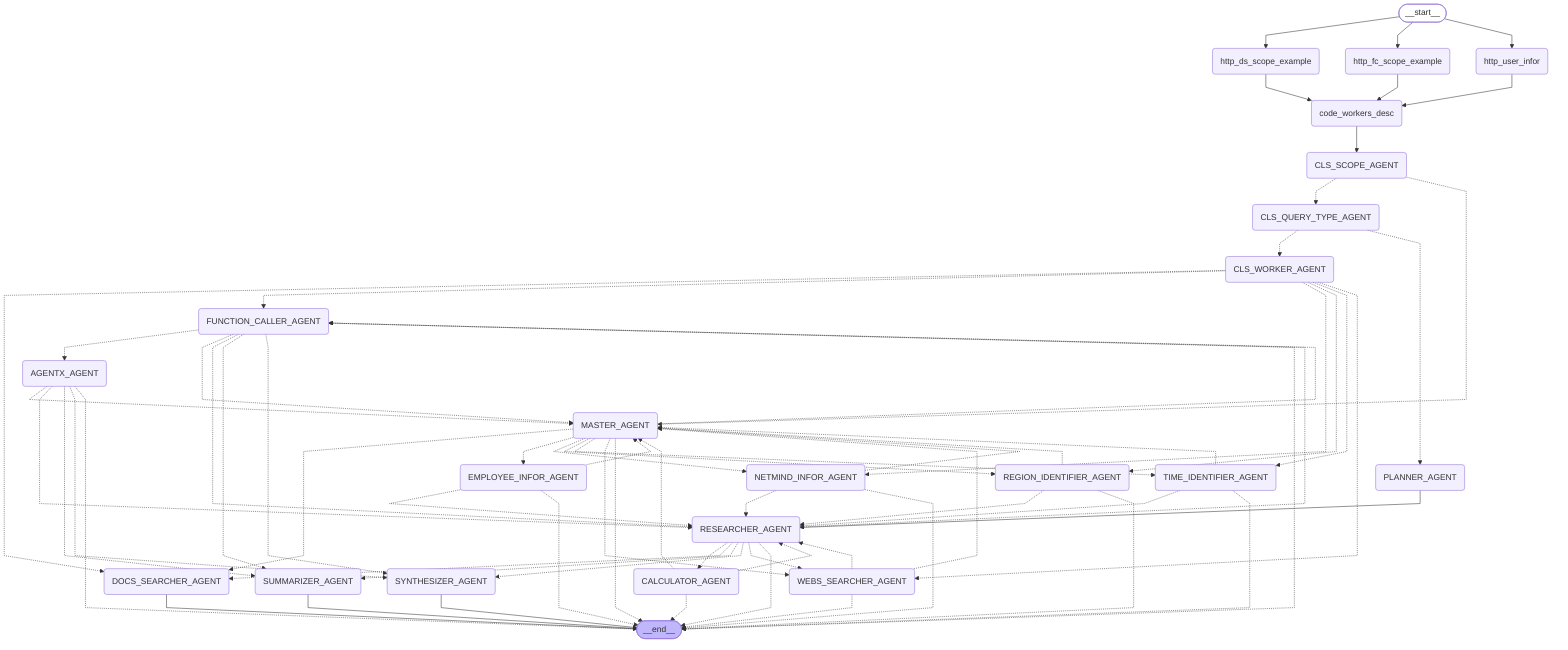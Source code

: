---
config:
  flowchart:
    curve: linear
---
graph TD;
	__start__([<p>__start__</p>]):::first
	http_user_infor(http_user_infor)
	http_fc_scope_example(http_fc_scope_example)
	http_ds_scope_example(http_ds_scope_example)
	code_workers_desc(code_workers_desc)
	CLS_SCOPE_AGENT(CLS_SCOPE_AGENT)
	CLS_QUERY_TYPE_AGENT(CLS_QUERY_TYPE_AGENT)
	CLS_WORKER_AGENT(CLS_WORKER_AGENT)
	PLANNER_AGENT(PLANNER_AGENT)
	RESEARCHER_AGENT(RESEARCHER_AGENT)
	MASTER_AGENT(MASTER_AGENT)
	FUNCTION_CALLER_AGENT(FUNCTION_CALLER_AGENT)
	DOCS_SEARCHER_AGENT(DOCS_SEARCHER_AGENT)
	WEBS_SEARCHER_AGENT(WEBS_SEARCHER_AGENT)
	NETMIND_INFOR_AGENT(NETMIND_INFOR_AGENT)
	REGION_IDENTIFIER_AGENT(REGION_IDENTIFIER_AGENT)
	TIME_IDENTIFIER_AGENT(TIME_IDENTIFIER_AGENT)
	EMPLOYEE_INFOR_AGENT(EMPLOYEE_INFOR_AGENT)
	CALCULATOR_AGENT(CALCULATOR_AGENT)
	AGENTX_AGENT(AGENTX_AGENT)
	SYNTHESIZER_AGENT(SYNTHESIZER_AGENT)
	SUMMARIZER_AGENT(SUMMARIZER_AGENT)
	__end__([<p>__end__</p>]):::last
	AGENTX_AGENT -.-> MASTER_AGENT;
	AGENTX_AGENT -.-> RESEARCHER_AGENT;
	AGENTX_AGENT -.-> SUMMARIZER_AGENT;
	AGENTX_AGENT -.-> SYNTHESIZER_AGENT;
	AGENTX_AGENT -.-> __end__;
	CALCULATOR_AGENT -.-> MASTER_AGENT;
	CALCULATOR_AGENT -.-> RESEARCHER_AGENT;
	CALCULATOR_AGENT -.-> __end__;
	CLS_QUERY_TYPE_AGENT -.-> CLS_WORKER_AGENT;
	CLS_QUERY_TYPE_AGENT -.-> PLANNER_AGENT;
	CLS_SCOPE_AGENT -.-> CLS_QUERY_TYPE_AGENT;
	CLS_SCOPE_AGENT -.-> MASTER_AGENT;
	CLS_WORKER_AGENT -.-> DOCS_SEARCHER_AGENT;
	CLS_WORKER_AGENT -.-> FUNCTION_CALLER_AGENT;
	CLS_WORKER_AGENT -.-> NETMIND_INFOR_AGENT;
	CLS_WORKER_AGENT -.-> REGION_IDENTIFIER_AGENT;
	CLS_WORKER_AGENT -.-> TIME_IDENTIFIER_AGENT;
	CLS_WORKER_AGENT -.-> WEBS_SEARCHER_AGENT;
	EMPLOYEE_INFOR_AGENT -.-> MASTER_AGENT;
	EMPLOYEE_INFOR_AGENT -.-> RESEARCHER_AGENT;
	EMPLOYEE_INFOR_AGENT -.-> __end__;
	FUNCTION_CALLER_AGENT -.-> AGENTX_AGENT;
	FUNCTION_CALLER_AGENT -.-> MASTER_AGENT;
	FUNCTION_CALLER_AGENT -.-> RESEARCHER_AGENT;
	FUNCTION_CALLER_AGENT -.-> SUMMARIZER_AGENT;
	FUNCTION_CALLER_AGENT -.-> SYNTHESIZER_AGENT;
	FUNCTION_CALLER_AGENT -.-> __end__;
	MASTER_AGENT -.-> DOCS_SEARCHER_AGENT;
	MASTER_AGENT -.-> EMPLOYEE_INFOR_AGENT;
	MASTER_AGENT -.-> FUNCTION_CALLER_AGENT;
	MASTER_AGENT -.-> NETMIND_INFOR_AGENT;
	MASTER_AGENT -.-> REGION_IDENTIFIER_AGENT;
	MASTER_AGENT -.-> TIME_IDENTIFIER_AGENT;
	MASTER_AGENT -.-> WEBS_SEARCHER_AGENT;
	MASTER_AGENT -.-> __end__;
	NETMIND_INFOR_AGENT -.-> MASTER_AGENT;
	NETMIND_INFOR_AGENT -.-> RESEARCHER_AGENT;
	NETMIND_INFOR_AGENT -.-> __end__;
	PLANNER_AGENT --> RESEARCHER_AGENT;
	REGION_IDENTIFIER_AGENT -.-> MASTER_AGENT;
	REGION_IDENTIFIER_AGENT -.-> RESEARCHER_AGENT;
	REGION_IDENTIFIER_AGENT -.-> __end__;
	RESEARCHER_AGENT -.-> CALCULATOR_AGENT;
	RESEARCHER_AGENT -.-> DOCS_SEARCHER_AGENT;
	RESEARCHER_AGENT -.-> FUNCTION_CALLER_AGENT;
	RESEARCHER_AGENT -.-> SUMMARIZER_AGENT;
	RESEARCHER_AGENT -.-> SYNTHESIZER_AGENT;
	RESEARCHER_AGENT -.-> WEBS_SEARCHER_AGENT;
	RESEARCHER_AGENT -.-> __end__;
	TIME_IDENTIFIER_AGENT -.-> MASTER_AGENT;
	TIME_IDENTIFIER_AGENT -.-> RESEARCHER_AGENT;
	TIME_IDENTIFIER_AGENT -.-> __end__;
	WEBS_SEARCHER_AGENT -.-> MASTER_AGENT;
	WEBS_SEARCHER_AGENT -.-> RESEARCHER_AGENT;
	WEBS_SEARCHER_AGENT -.-> __end__;
	__start__ --> http_ds_scope_example;
	__start__ --> http_fc_scope_example;
	__start__ --> http_user_infor;
	code_workers_desc --> CLS_SCOPE_AGENT;
	http_ds_scope_example --> code_workers_desc;
	http_fc_scope_example --> code_workers_desc;
	http_user_infor --> code_workers_desc;
	DOCS_SEARCHER_AGENT --> __end__;
	SUMMARIZER_AGENT --> __end__;
	SYNTHESIZER_AGENT --> __end__;
	classDef default fill:#f2f0ff,line-height:1.2
	classDef first fill-opacity:0
	classDef last fill:#bfb6fc